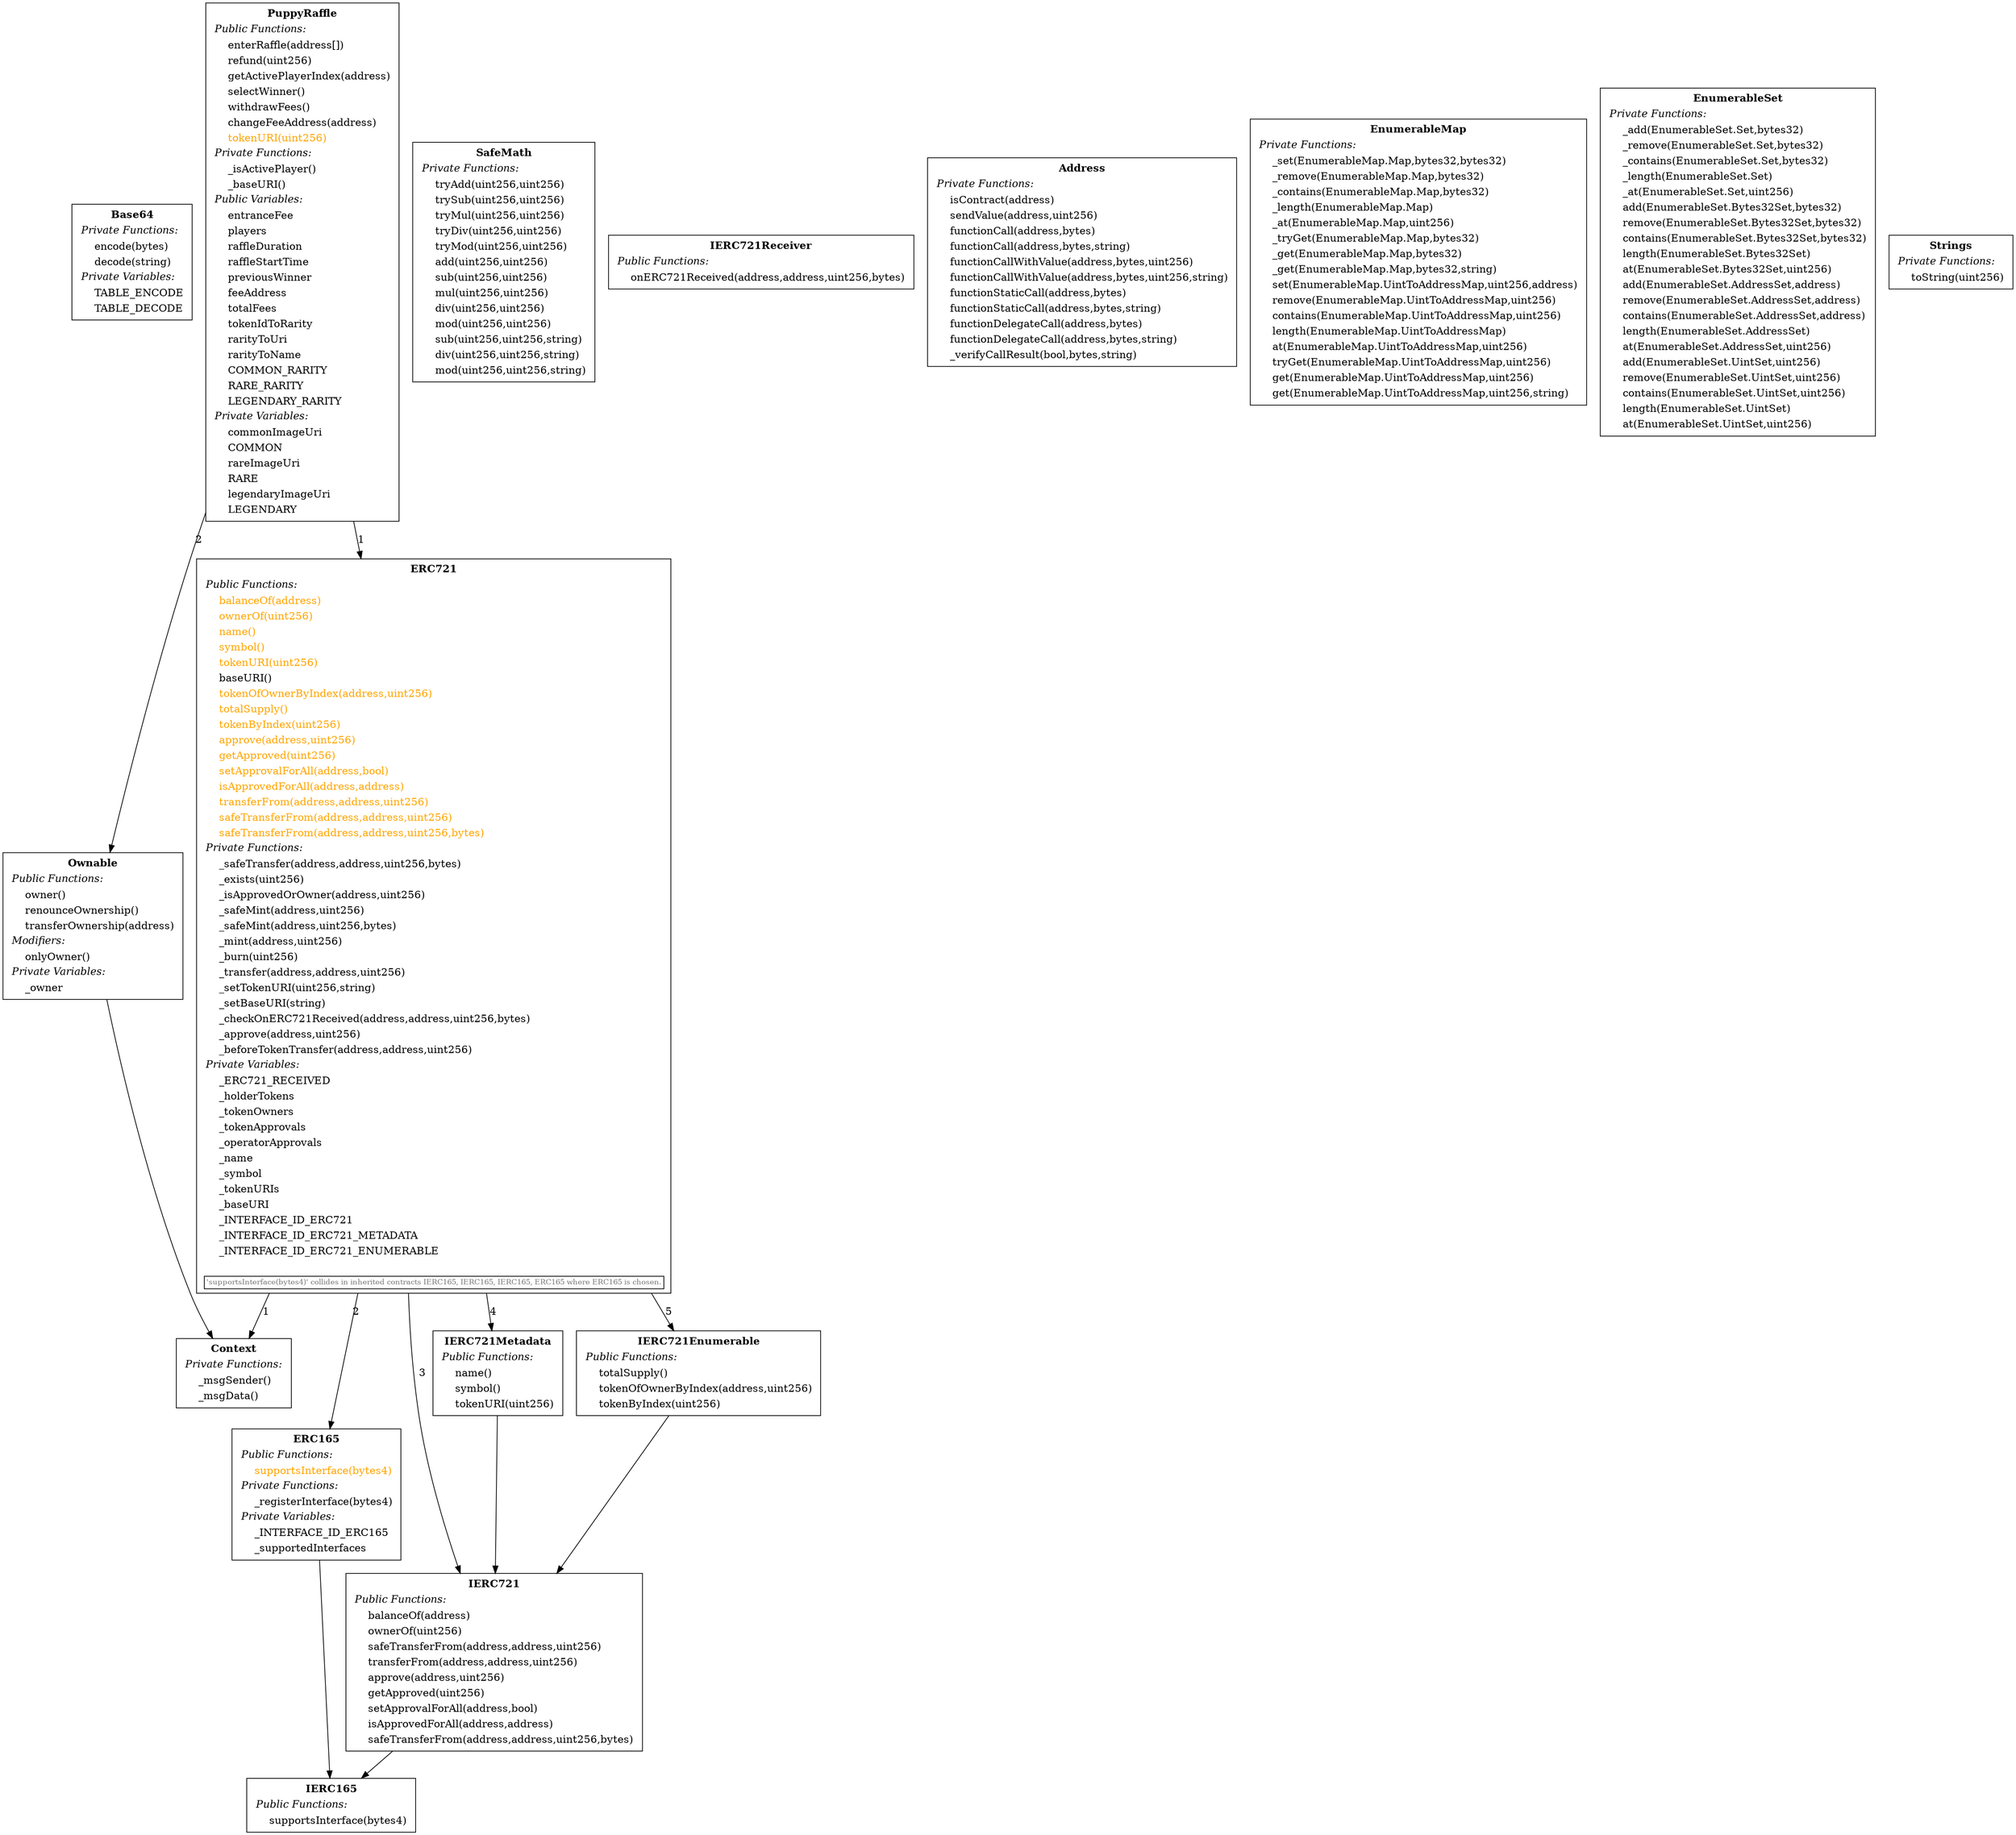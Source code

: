 digraph "" {
Base64[shape="box"label=< <TABLE border="0"><TR><TD align="center"><B>Base64</B></TD></TR><TR><TD align="left"><I>Private Functions:</I></TD></TR><TR><TD align="left">    encode(bytes)</TD></TR><TR><TD align="left">    decode(string)</TD></TR><TR><TD align="left"><I>Private Variables:</I></TD></TR><TR><TD align="left">    TABLE_ENCODE</TD></TR><TR><TD align="left">    TABLE_DECODE</TD></TR></TABLE> >];

Ownable -> Context;
Ownable[shape="box"label=< <TABLE border="0"><TR><TD align="center"><B>Ownable</B></TD></TR><TR><TD align="left"><I>Public Functions:</I></TD></TR><TR><TD align="left">    owner()</TD></TR><TR><TD align="left">    renounceOwnership()</TD></TR><TR><TD align="left">    transferOwnership(address)</TD></TR><TR><TD align="left"><I>Modifiers:</I></TD></TR><TR><TD align="left">    onlyOwner()</TD></TR><TR><TD align="left"><I>Private Variables:</I></TD></TR><TR><TD align="left">    _owner</TD></TR></TABLE> >];

ERC165 -> IERC165;
ERC165[shape="box"label=< <TABLE border="0"><TR><TD align="center"><B>ERC165</B></TD></TR><TR><TD align="left"><I>Public Functions:</I></TD></TR><TR><TD align="left"><font color="#FFA500">    supportsInterface(bytes4)</font></TD></TR><TR><TD align="left"><I>Private Functions:</I></TD></TR><TR><TD align="left">    _registerInterface(bytes4)</TD></TR><TR><TD align="left"><I>Private Variables:</I></TD></TR><TR><TD align="left">    _INTERFACE_ID_ERC165</TD></TR><TR><TD align="left">    _supportedInterfaces</TD></TR></TABLE> >];

IERC165[shape="box"label=< <TABLE border="0"><TR><TD align="center"><B>IERC165</B></TD></TR><TR><TD align="left"><I>Public Functions:</I></TD></TR><TR><TD align="left">    supportsInterface(bytes4)</TD></TR></TABLE> >];

SafeMath[shape="box"label=< <TABLE border="0"><TR><TD align="center"><B>SafeMath</B></TD></TR><TR><TD align="left"><I>Private Functions:</I></TD></TR><TR><TD align="left">    tryAdd(uint256,uint256)</TD></TR><TR><TD align="left">    trySub(uint256,uint256)</TD></TR><TR><TD align="left">    tryMul(uint256,uint256)</TD></TR><TR><TD align="left">    tryDiv(uint256,uint256)</TD></TR><TR><TD align="left">    tryMod(uint256,uint256)</TD></TR><TR><TD align="left">    add(uint256,uint256)</TD></TR><TR><TD align="left">    sub(uint256,uint256)</TD></TR><TR><TD align="left">    mul(uint256,uint256)</TD></TR><TR><TD align="left">    div(uint256,uint256)</TD></TR><TR><TD align="left">    mod(uint256,uint256)</TD></TR><TR><TD align="left">    sub(uint256,uint256,string)</TD></TR><TR><TD align="left">    div(uint256,uint256,string)</TD></TR><TR><TD align="left">    mod(uint256,uint256,string)</TD></TR></TABLE> >];

ERC721 -> Context [ label="1" ];
ERC721 -> ERC165 [ label="2" ];
ERC721 -> IERC721 [ label="3" ];
ERC721 -> IERC721Metadata [ label="4" ];
ERC721 -> IERC721Enumerable [ label="5" ];
ERC721[shape="box"label=< <TABLE border="0"><TR><TD align="center"><B>ERC721</B></TD></TR><TR><TD align="left"><I>Public Functions:</I></TD></TR><TR><TD align="left"><font color="#FFA500">    balanceOf(address)</font></TD></TR><TR><TD align="left"><font color="#FFA500">    ownerOf(uint256)</font></TD></TR><TR><TD align="left"><font color="#FFA500">    name()</font></TD></TR><TR><TD align="left"><font color="#FFA500">    symbol()</font></TD></TR><TR><TD align="left"><font color="#FFA500">    tokenURI(uint256)</font></TD></TR><TR><TD align="left">    baseURI()</TD></TR><TR><TD align="left"><font color="#FFA500">    tokenOfOwnerByIndex(address,uint256)</font></TD></TR><TR><TD align="left"><font color="#FFA500">    totalSupply()</font></TD></TR><TR><TD align="left"><font color="#FFA500">    tokenByIndex(uint256)</font></TD></TR><TR><TD align="left"><font color="#FFA500">    approve(address,uint256)</font></TD></TR><TR><TD align="left"><font color="#FFA500">    getApproved(uint256)</font></TD></TR><TR><TD align="left"><font color="#FFA500">    setApprovalForAll(address,bool)</font></TD></TR><TR><TD align="left"><font color="#FFA500">    isApprovedForAll(address,address)</font></TD></TR><TR><TD align="left"><font color="#FFA500">    transferFrom(address,address,uint256)</font></TD></TR><TR><TD align="left"><font color="#FFA500">    safeTransferFrom(address,address,uint256)</font></TD></TR><TR><TD align="left"><font color="#FFA500">    safeTransferFrom(address,address,uint256,bytes)</font></TD></TR><TR><TD align="left"><I>Private Functions:</I></TD></TR><TR><TD align="left">    _safeTransfer(address,address,uint256,bytes)</TD></TR><TR><TD align="left">    _exists(uint256)</TD></TR><TR><TD align="left">    _isApprovedOrOwner(address,uint256)</TD></TR><TR><TD align="left">    _safeMint(address,uint256)</TD></TR><TR><TD align="left">    _safeMint(address,uint256,bytes)</TD></TR><TR><TD align="left">    _mint(address,uint256)</TD></TR><TR><TD align="left">    _burn(uint256)</TD></TR><TR><TD align="left">    _transfer(address,address,uint256)</TD></TR><TR><TD align="left">    _setTokenURI(uint256,string)</TD></TR><TR><TD align="left">    _setBaseURI(string)</TD></TR><TR><TD align="left">    _checkOnERC721Received(address,address,uint256,bytes)</TD></TR><TR><TD align="left">    _approve(address,uint256)</TD></TR><TR><TD align="left">    _beforeTokenTransfer(address,address,uint256)</TD></TR><TR><TD align="left"><I>Private Variables:</I></TD></TR><TR><TD align="left">    _ERC721_RECEIVED</TD></TR><TR><TD align="left">    _holderTokens</TD></TR><TR><TD align="left">    _tokenOwners</TD></TR><TR><TD align="left">    _tokenApprovals</TD></TR><TR><TD align="left">    _operatorApprovals</TD></TR><TR><TD align="left">    _name</TD></TR><TR><TD align="left">    _symbol</TD></TR><TR><TD align="left">    _tokenURIs</TD></TR><TR><TD align="left">    _baseURI</TD></TR><TR><TD align="left">    _INTERFACE_ID_ERC721</TD></TR><TR><TD align="left">    _INTERFACE_ID_ERC721_METADATA</TD></TR><TR><TD align="left">    _INTERFACE_ID_ERC721_ENUMERABLE</TD></TR><TR><TD><BR/></TD></TR><TR><TD align="left" border="1"><font color="#777777" point-size="10">'supportsInterface(bytes4)' collides in inherited contracts IERC165, IERC165, IERC165, ERC165 where ERC165 is chosen.</font></TD></TR></TABLE> >];

IERC721 -> IERC165;
IERC721[shape="box"label=< <TABLE border="0"><TR><TD align="center"><B>IERC721</B></TD></TR><TR><TD align="left"><I>Public Functions:</I></TD></TR><TR><TD align="left">    balanceOf(address)</TD></TR><TR><TD align="left">    ownerOf(uint256)</TD></TR><TR><TD align="left">    safeTransferFrom(address,address,uint256)</TD></TR><TR><TD align="left">    transferFrom(address,address,uint256)</TD></TR><TR><TD align="left">    approve(address,uint256)</TD></TR><TR><TD align="left">    getApproved(uint256)</TD></TR><TR><TD align="left">    setApprovalForAll(address,bool)</TD></TR><TR><TD align="left">    isApprovedForAll(address,address)</TD></TR><TR><TD align="left">    safeTransferFrom(address,address,uint256,bytes)</TD></TR></TABLE> >];

IERC721Enumerable -> IERC721;
IERC721Enumerable[shape="box"label=< <TABLE border="0"><TR><TD align="center"><B>IERC721Enumerable</B></TD></TR><TR><TD align="left"><I>Public Functions:</I></TD></TR><TR><TD align="left">    totalSupply()</TD></TR><TR><TD align="left">    tokenOfOwnerByIndex(address,uint256)</TD></TR><TR><TD align="left">    tokenByIndex(uint256)</TD></TR></TABLE> >];

IERC721Metadata -> IERC721;
IERC721Metadata[shape="box"label=< <TABLE border="0"><TR><TD align="center"><B>IERC721Metadata</B></TD></TR><TR><TD align="left"><I>Public Functions:</I></TD></TR><TR><TD align="left">    name()</TD></TR><TR><TD align="left">    symbol()</TD></TR><TR><TD align="left">    tokenURI(uint256)</TD></TR></TABLE> >];

IERC721Receiver[shape="box"label=< <TABLE border="0"><TR><TD align="center"><B>IERC721Receiver</B></TD></TR><TR><TD align="left"><I>Public Functions:</I></TD></TR><TR><TD align="left">    onERC721Received(address,address,uint256,bytes)</TD></TR></TABLE> >];

Address[shape="box"label=< <TABLE border="0"><TR><TD align="center"><B>Address</B></TD></TR><TR><TD align="left"><I>Private Functions:</I></TD></TR><TR><TD align="left">    isContract(address)</TD></TR><TR><TD align="left">    sendValue(address,uint256)</TD></TR><TR><TD align="left">    functionCall(address,bytes)</TD></TR><TR><TD align="left">    functionCall(address,bytes,string)</TD></TR><TR><TD align="left">    functionCallWithValue(address,bytes,uint256)</TD></TR><TR><TD align="left">    functionCallWithValue(address,bytes,uint256,string)</TD></TR><TR><TD align="left">    functionStaticCall(address,bytes)</TD></TR><TR><TD align="left">    functionStaticCall(address,bytes,string)</TD></TR><TR><TD align="left">    functionDelegateCall(address,bytes)</TD></TR><TR><TD align="left">    functionDelegateCall(address,bytes,string)</TD></TR><TR><TD align="left">    _verifyCallResult(bool,bytes,string)</TD></TR></TABLE> >];

Context[shape="box"label=< <TABLE border="0"><TR><TD align="center"><B>Context</B></TD></TR><TR><TD align="left"><I>Private Functions:</I></TD></TR><TR><TD align="left">    _msgSender()</TD></TR><TR><TD align="left">    _msgData()</TD></TR></TABLE> >];

EnumerableMap[shape="box"label=< <TABLE border="0"><TR><TD align="center"><B>EnumerableMap</B></TD></TR><TR><TD align="left"><I>Private Functions:</I></TD></TR><TR><TD align="left">    _set(EnumerableMap.Map,bytes32,bytes32)</TD></TR><TR><TD align="left">    _remove(EnumerableMap.Map,bytes32)</TD></TR><TR><TD align="left">    _contains(EnumerableMap.Map,bytes32)</TD></TR><TR><TD align="left">    _length(EnumerableMap.Map)</TD></TR><TR><TD align="left">    _at(EnumerableMap.Map,uint256)</TD></TR><TR><TD align="left">    _tryGet(EnumerableMap.Map,bytes32)</TD></TR><TR><TD align="left">    _get(EnumerableMap.Map,bytes32)</TD></TR><TR><TD align="left">    _get(EnumerableMap.Map,bytes32,string)</TD></TR><TR><TD align="left">    set(EnumerableMap.UintToAddressMap,uint256,address)</TD></TR><TR><TD align="left">    remove(EnumerableMap.UintToAddressMap,uint256)</TD></TR><TR><TD align="left">    contains(EnumerableMap.UintToAddressMap,uint256)</TD></TR><TR><TD align="left">    length(EnumerableMap.UintToAddressMap)</TD></TR><TR><TD align="left">    at(EnumerableMap.UintToAddressMap,uint256)</TD></TR><TR><TD align="left">    tryGet(EnumerableMap.UintToAddressMap,uint256)</TD></TR><TR><TD align="left">    get(EnumerableMap.UintToAddressMap,uint256)</TD></TR><TR><TD align="left">    get(EnumerableMap.UintToAddressMap,uint256,string)</TD></TR></TABLE> >];

EnumerableSet[shape="box"label=< <TABLE border="0"><TR><TD align="center"><B>EnumerableSet</B></TD></TR><TR><TD align="left"><I>Private Functions:</I></TD></TR><TR><TD align="left">    _add(EnumerableSet.Set,bytes32)</TD></TR><TR><TD align="left">    _remove(EnumerableSet.Set,bytes32)</TD></TR><TR><TD align="left">    _contains(EnumerableSet.Set,bytes32)</TD></TR><TR><TD align="left">    _length(EnumerableSet.Set)</TD></TR><TR><TD align="left">    _at(EnumerableSet.Set,uint256)</TD></TR><TR><TD align="left">    add(EnumerableSet.Bytes32Set,bytes32)</TD></TR><TR><TD align="left">    remove(EnumerableSet.Bytes32Set,bytes32)</TD></TR><TR><TD align="left">    contains(EnumerableSet.Bytes32Set,bytes32)</TD></TR><TR><TD align="left">    length(EnumerableSet.Bytes32Set)</TD></TR><TR><TD align="left">    at(EnumerableSet.Bytes32Set,uint256)</TD></TR><TR><TD align="left">    add(EnumerableSet.AddressSet,address)</TD></TR><TR><TD align="left">    remove(EnumerableSet.AddressSet,address)</TD></TR><TR><TD align="left">    contains(EnumerableSet.AddressSet,address)</TD></TR><TR><TD align="left">    length(EnumerableSet.AddressSet)</TD></TR><TR><TD align="left">    at(EnumerableSet.AddressSet,uint256)</TD></TR><TR><TD align="left">    add(EnumerableSet.UintSet,uint256)</TD></TR><TR><TD align="left">    remove(EnumerableSet.UintSet,uint256)</TD></TR><TR><TD align="left">    contains(EnumerableSet.UintSet,uint256)</TD></TR><TR><TD align="left">    length(EnumerableSet.UintSet)</TD></TR><TR><TD align="left">    at(EnumerableSet.UintSet,uint256)</TD></TR></TABLE> >];

Strings[shape="box"label=< <TABLE border="0"><TR><TD align="center"><B>Strings</B></TD></TR><TR><TD align="left"><I>Private Functions:</I></TD></TR><TR><TD align="left">    toString(uint256)</TD></TR></TABLE> >];

PuppyRaffle -> ERC721 [ label="1" ];
PuppyRaffle -> Ownable [ label="2" ];
PuppyRaffle[shape="box"label=< <TABLE border="0"><TR><TD align="center"><B>PuppyRaffle</B></TD></TR><TR><TD align="left"><I>Public Functions:</I></TD></TR><TR><TD align="left">    enterRaffle(address[])</TD></TR><TR><TD align="left">    refund(uint256)</TD></TR><TR><TD align="left">    getActivePlayerIndex(address)</TD></TR><TR><TD align="left">    selectWinner()</TD></TR><TR><TD align="left">    withdrawFees()</TD></TR><TR><TD align="left">    changeFeeAddress(address)</TD></TR><TR><TD align="left"><font color="#FFA500">    tokenURI(uint256)</font></TD></TR><TR><TD align="left"><I>Private Functions:</I></TD></TR><TR><TD align="left">    _isActivePlayer()</TD></TR><TR><TD align="left">    _baseURI()</TD></TR><TR><TD align="left"><I>Public Variables:</I></TD></TR><TR><TD align="left">    entranceFee</TD></TR><TR><TD align="left">    players</TD></TR><TR><TD align="left">    raffleDuration</TD></TR><TR><TD align="left">    raffleStartTime</TD></TR><TR><TD align="left">    previousWinner</TD></TR><TR><TD align="left">    feeAddress</TD></TR><TR><TD align="left">    totalFees</TD></TR><TR><TD align="left">    tokenIdToRarity</TD></TR><TR><TD align="left">    rarityToUri</TD></TR><TR><TD align="left">    rarityToName</TD></TR><TR><TD align="left">    COMMON_RARITY</TD></TR><TR><TD align="left">    RARE_RARITY</TD></TR><TR><TD align="left">    LEGENDARY_RARITY</TD></TR><TR><TD align="left"><I>Private Variables:</I></TD></TR><TR><TD align="left">    commonImageUri</TD></TR><TR><TD align="left">    COMMON</TD></TR><TR><TD align="left">    rareImageUri</TD></TR><TR><TD align="left">    RARE</TD></TR><TR><TD align="left">    legendaryImageUri</TD></TR><TR><TD align="left">    LEGENDARY</TD></TR></TABLE> >];

}